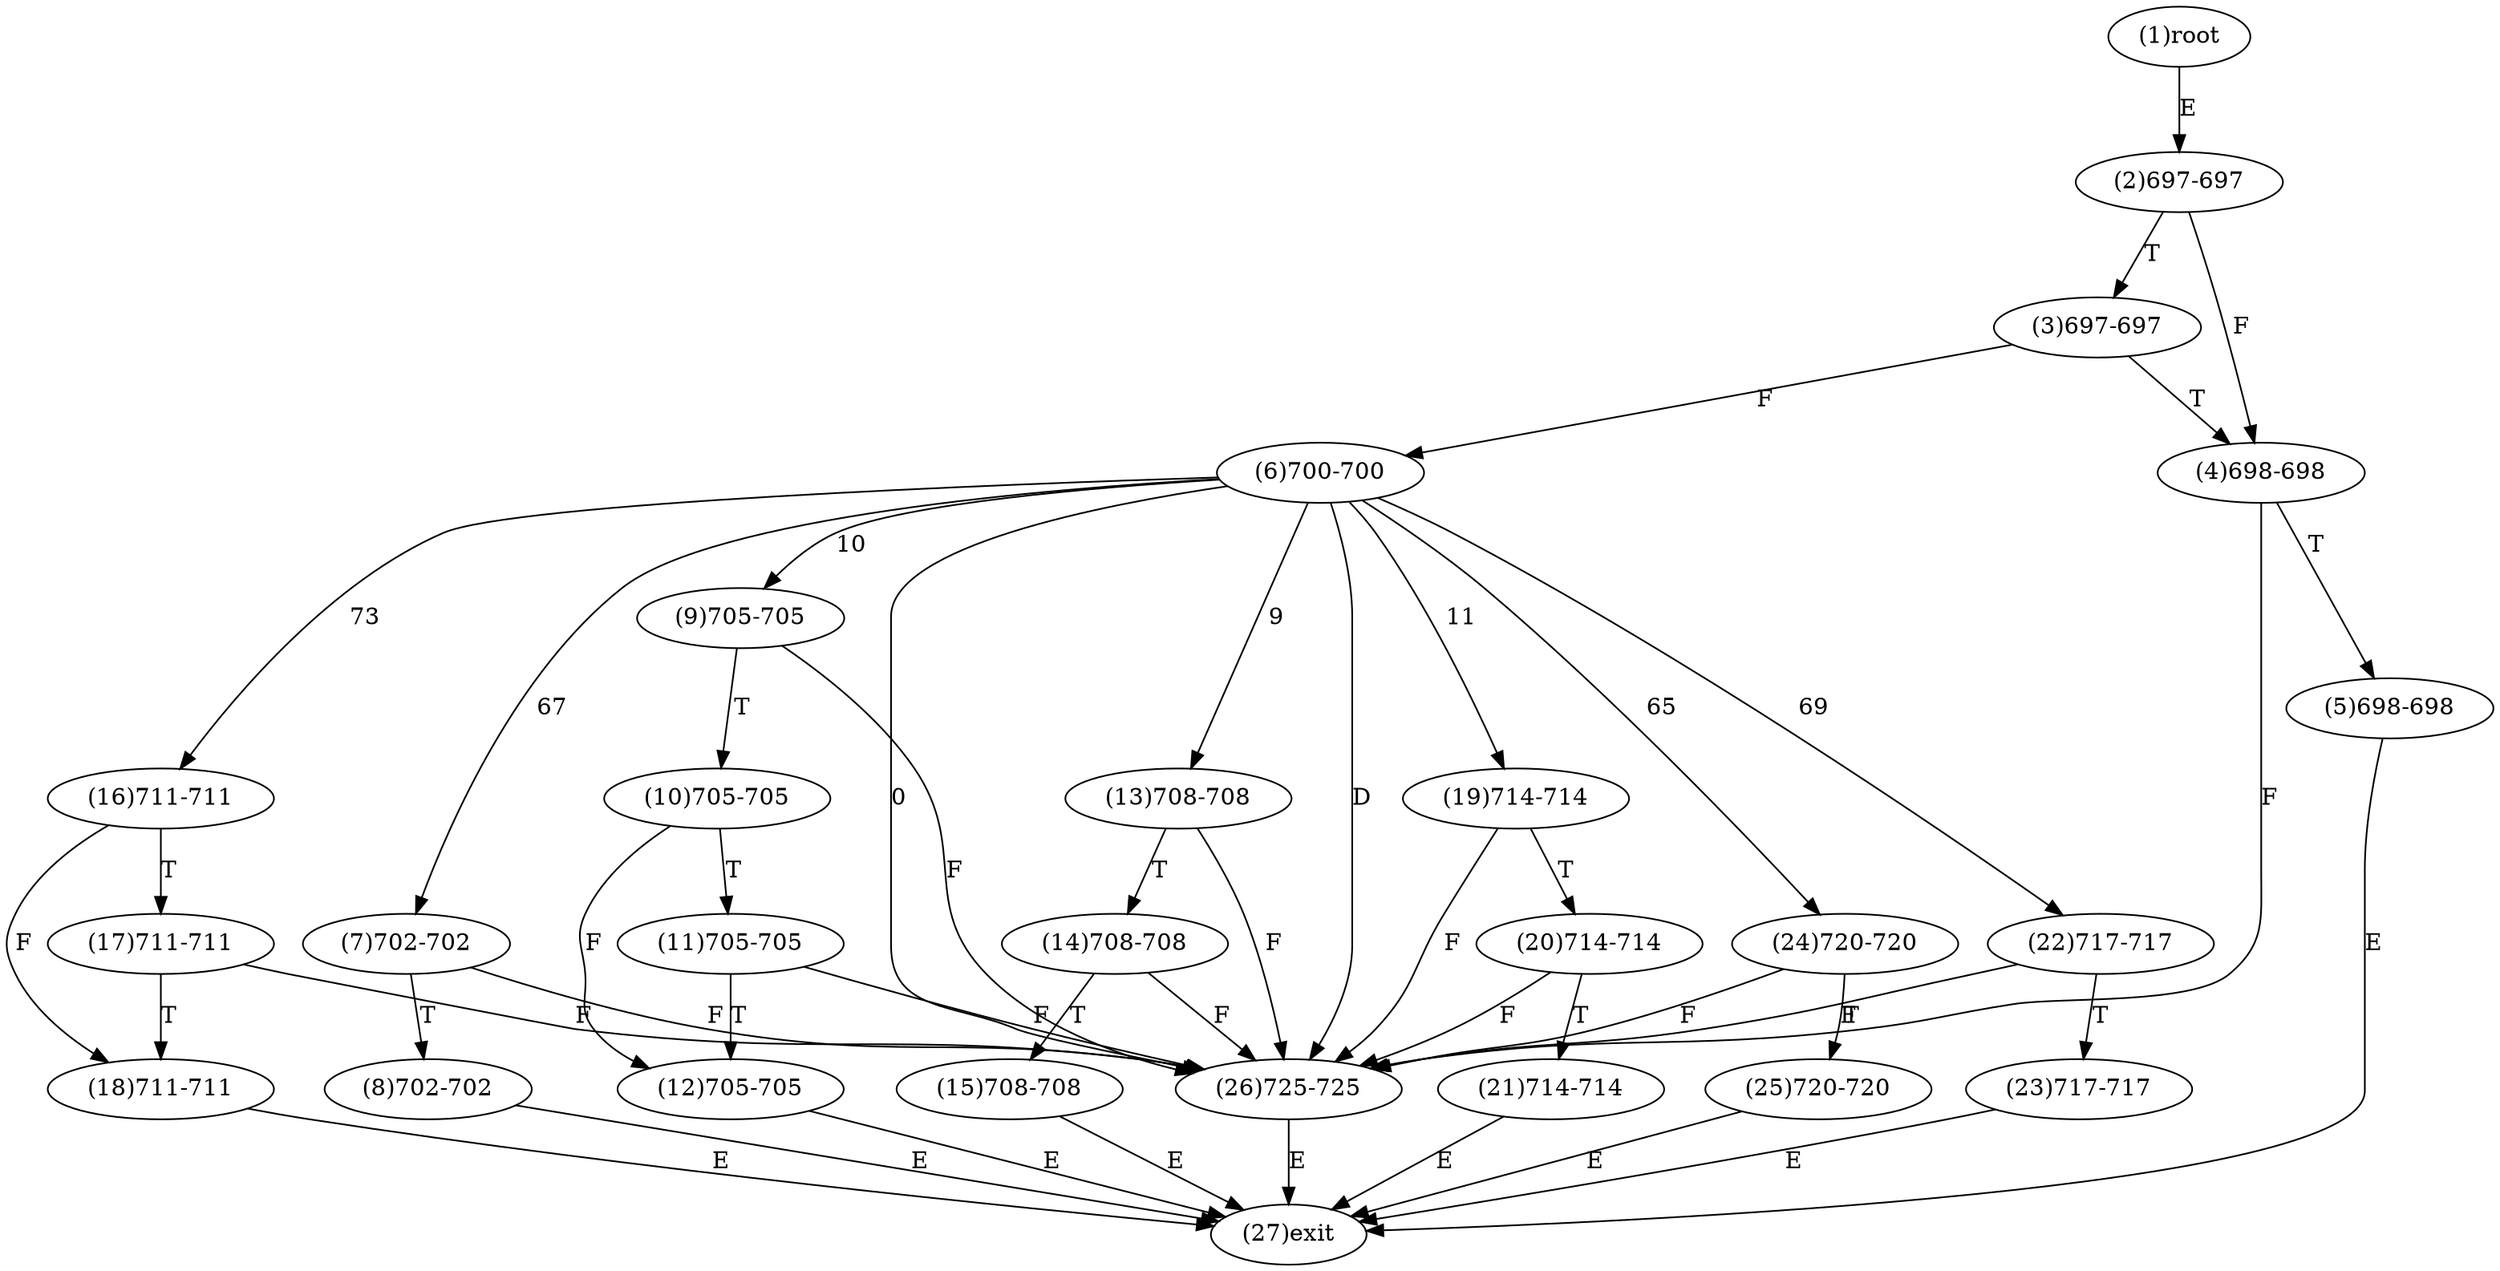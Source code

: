 digraph "" { 
1[ label="(1)root"];
2[ label="(2)697-697"];
3[ label="(3)697-697"];
4[ label="(4)698-698"];
5[ label="(5)698-698"];
6[ label="(6)700-700"];
7[ label="(7)702-702"];
8[ label="(8)702-702"];
9[ label="(9)705-705"];
10[ label="(10)705-705"];
11[ label="(11)705-705"];
12[ label="(12)705-705"];
13[ label="(13)708-708"];
14[ label="(14)708-708"];
15[ label="(15)708-708"];
17[ label="(17)711-711"];
16[ label="(16)711-711"];
19[ label="(19)714-714"];
18[ label="(18)711-711"];
21[ label="(21)714-714"];
20[ label="(20)714-714"];
23[ label="(23)717-717"];
22[ label="(22)717-717"];
25[ label="(25)720-720"];
24[ label="(24)720-720"];
27[ label="(27)exit"];
26[ label="(26)725-725"];
1->2[ label="E"];
2->4[ label="F"];
2->3[ label="T"];
3->6[ label="F"];
3->4[ label="T"];
4->26[ label="F"];
4->5[ label="T"];
5->27[ label="E"];
6->26[ label="0"];
6->13[ label="9"];
6->9[ label="10"];
6->19[ label="11"];
6->24[ label="65"];
6->7[ label="67"];
6->22[ label="69"];
6->16[ label="73"];
6->26[ label="D"];
7->26[ label="F"];
7->8[ label="T"];
8->27[ label="E"];
9->26[ label="F"];
9->10[ label="T"];
10->12[ label="F"];
10->11[ label="T"];
11->26[ label="F"];
11->12[ label="T"];
12->27[ label="E"];
13->26[ label="F"];
13->14[ label="T"];
14->26[ label="F"];
14->15[ label="T"];
15->27[ label="E"];
16->18[ label="F"];
16->17[ label="T"];
17->26[ label="F"];
17->18[ label="T"];
18->27[ label="E"];
19->26[ label="F"];
19->20[ label="T"];
20->26[ label="F"];
20->21[ label="T"];
21->27[ label="E"];
22->26[ label="F"];
22->23[ label="T"];
23->27[ label="E"];
24->26[ label="F"];
24->25[ label="T"];
25->27[ label="E"];
26->27[ label="E"];
}
